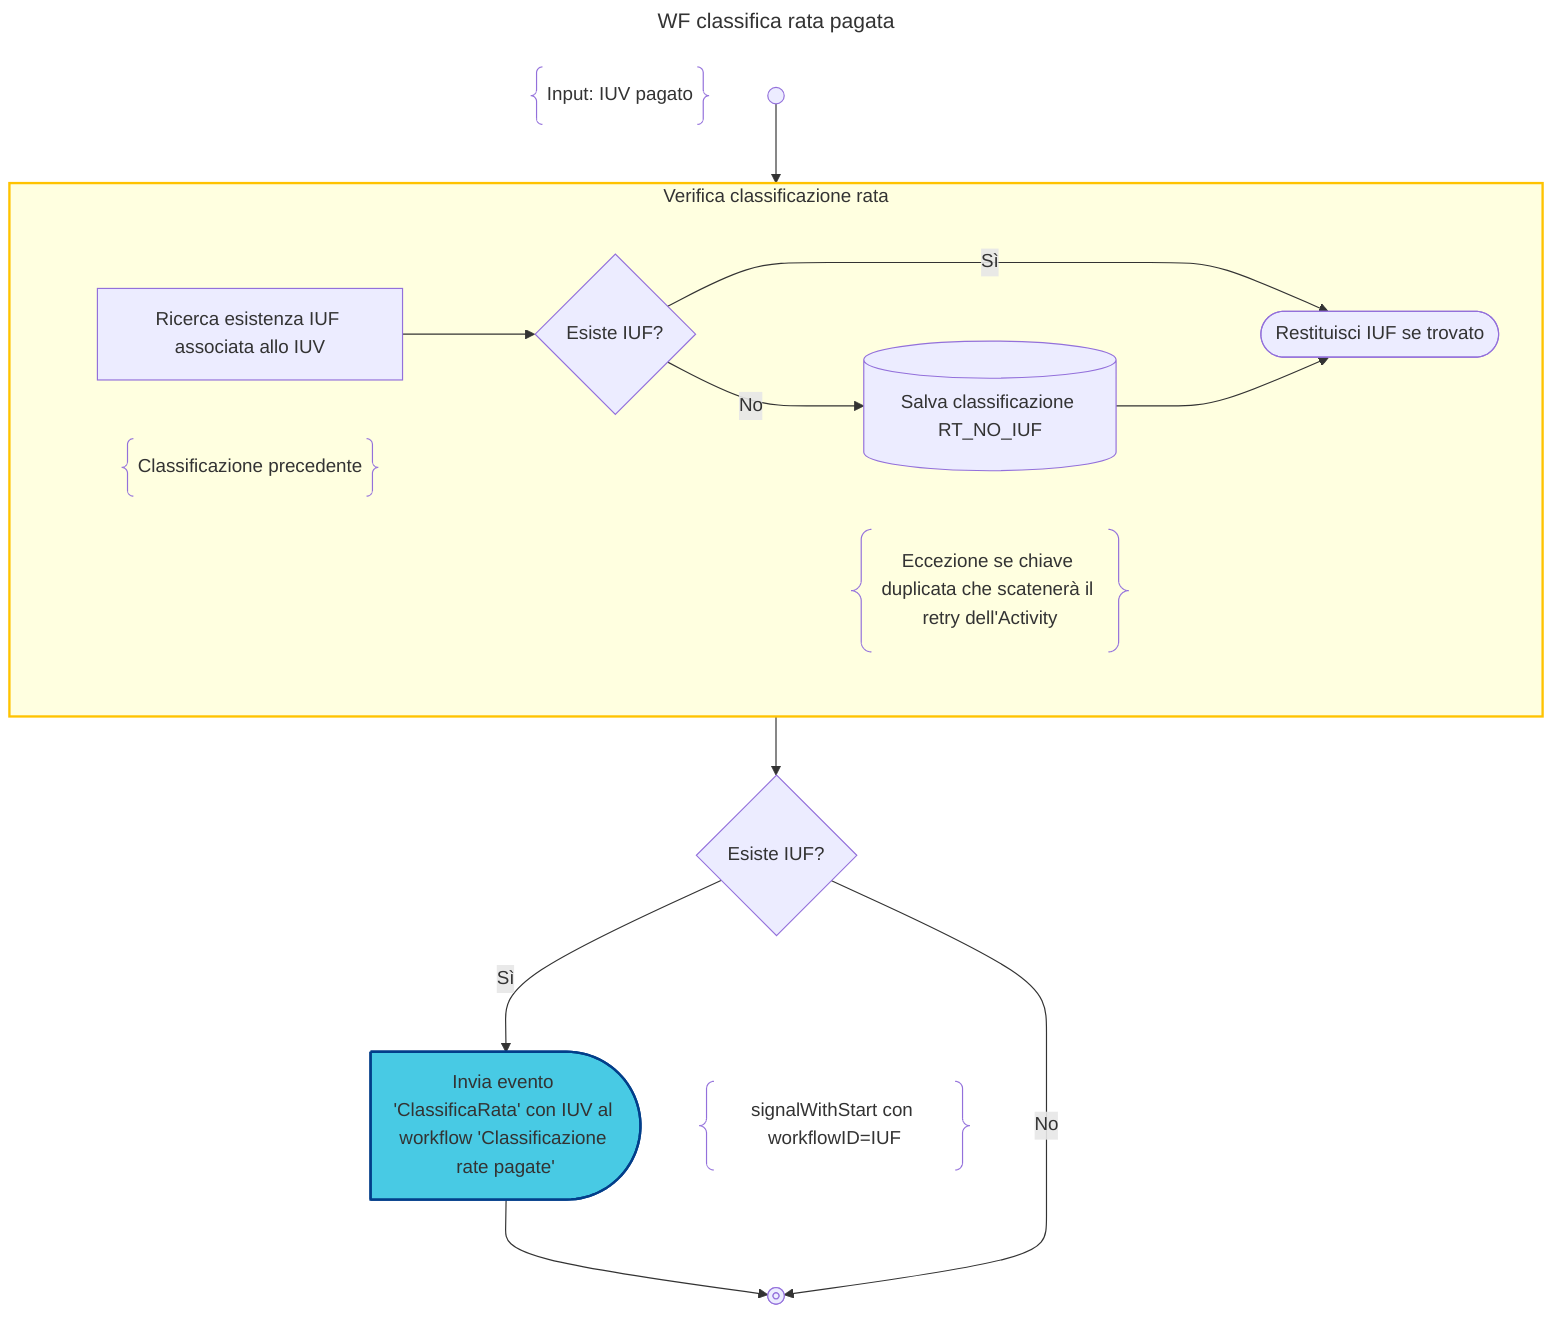 ---
title: WF classifica rata pagata
---
flowchart TD
    DESCRIPTION@{ shape: braces, label: "Input: IUV pagato" }
    START@{shape: start} --> CLASSIFY_IUV

    subgraph CLASSIFY_IUV["Verifica classificazione rata"]

        FIND_IUF["Ricerca esistenza IUF associata allo IUV"]

        subgraph FIND_IUF_NOTE_BLOCK
            FIND_IUF
            FIND_IUF_NOTE@{shape: braces, label: "Classificazione precedente"}
        end
        class FIND_IUF_NOTE_BLOCK note_block

        FIND_IUF --> EXISTS_IUF{"Esiste IUF?"}
        EXISTS_IUF -->|No|SAVE_NO_IUF@{shape: database, label: "Salva classificazione RT_NO_IUF"}

        subgraph SAVE_NO_IUF_NOTE_BLOCK
            SAVE_NO_IUF
            SAVE_NO_IUF_NOTE@{shape: braces, label: "Eccezione se chiave duplicata che scatenerà il retry dell'Activity"}
        end
        class SAVE_NO_IUF_NOTE_BLOCK note_block

        EXISTS_IUF -->|Sì|RETURN_IUF@{shape: stadium, label: "Restituisci IUF se trovato"}
        SAVE_NO_IUF --> RETURN_IUF
    end
    class CLASSIFY_IUV activity

    CLASSIFY_IUV --> EXISTS_IUF_WF{"Esiste IUF?"}
    EXISTS_IUF_WF -->|Sì| SIGNAL

    subgraph SIGNAL_NOTE_BLOCK
        SIGNAL:::send-signal@{shape: delay, label: "Invia evento 'ClassificaRata' con IUV al workflow 'Classificazione rate pagate'"}
        SIGNAL_NOTE@{ shape: braces, label: "signalWithStart con workflowID=IUF" }
    end
    class SIGNAL_NOTE_BLOCK note_block

    SIGNAL --> END@{shape: stop}
    EXISTS_IUF_WF -->|No|END

    classDef note_block display:none;
    classDef activity fill:#FFFFE0, stroke:#ffc300, stroke-width:2px;
    classDef send-signal fill:#48cae4, stroke:#023e8a, stroke-width:2px